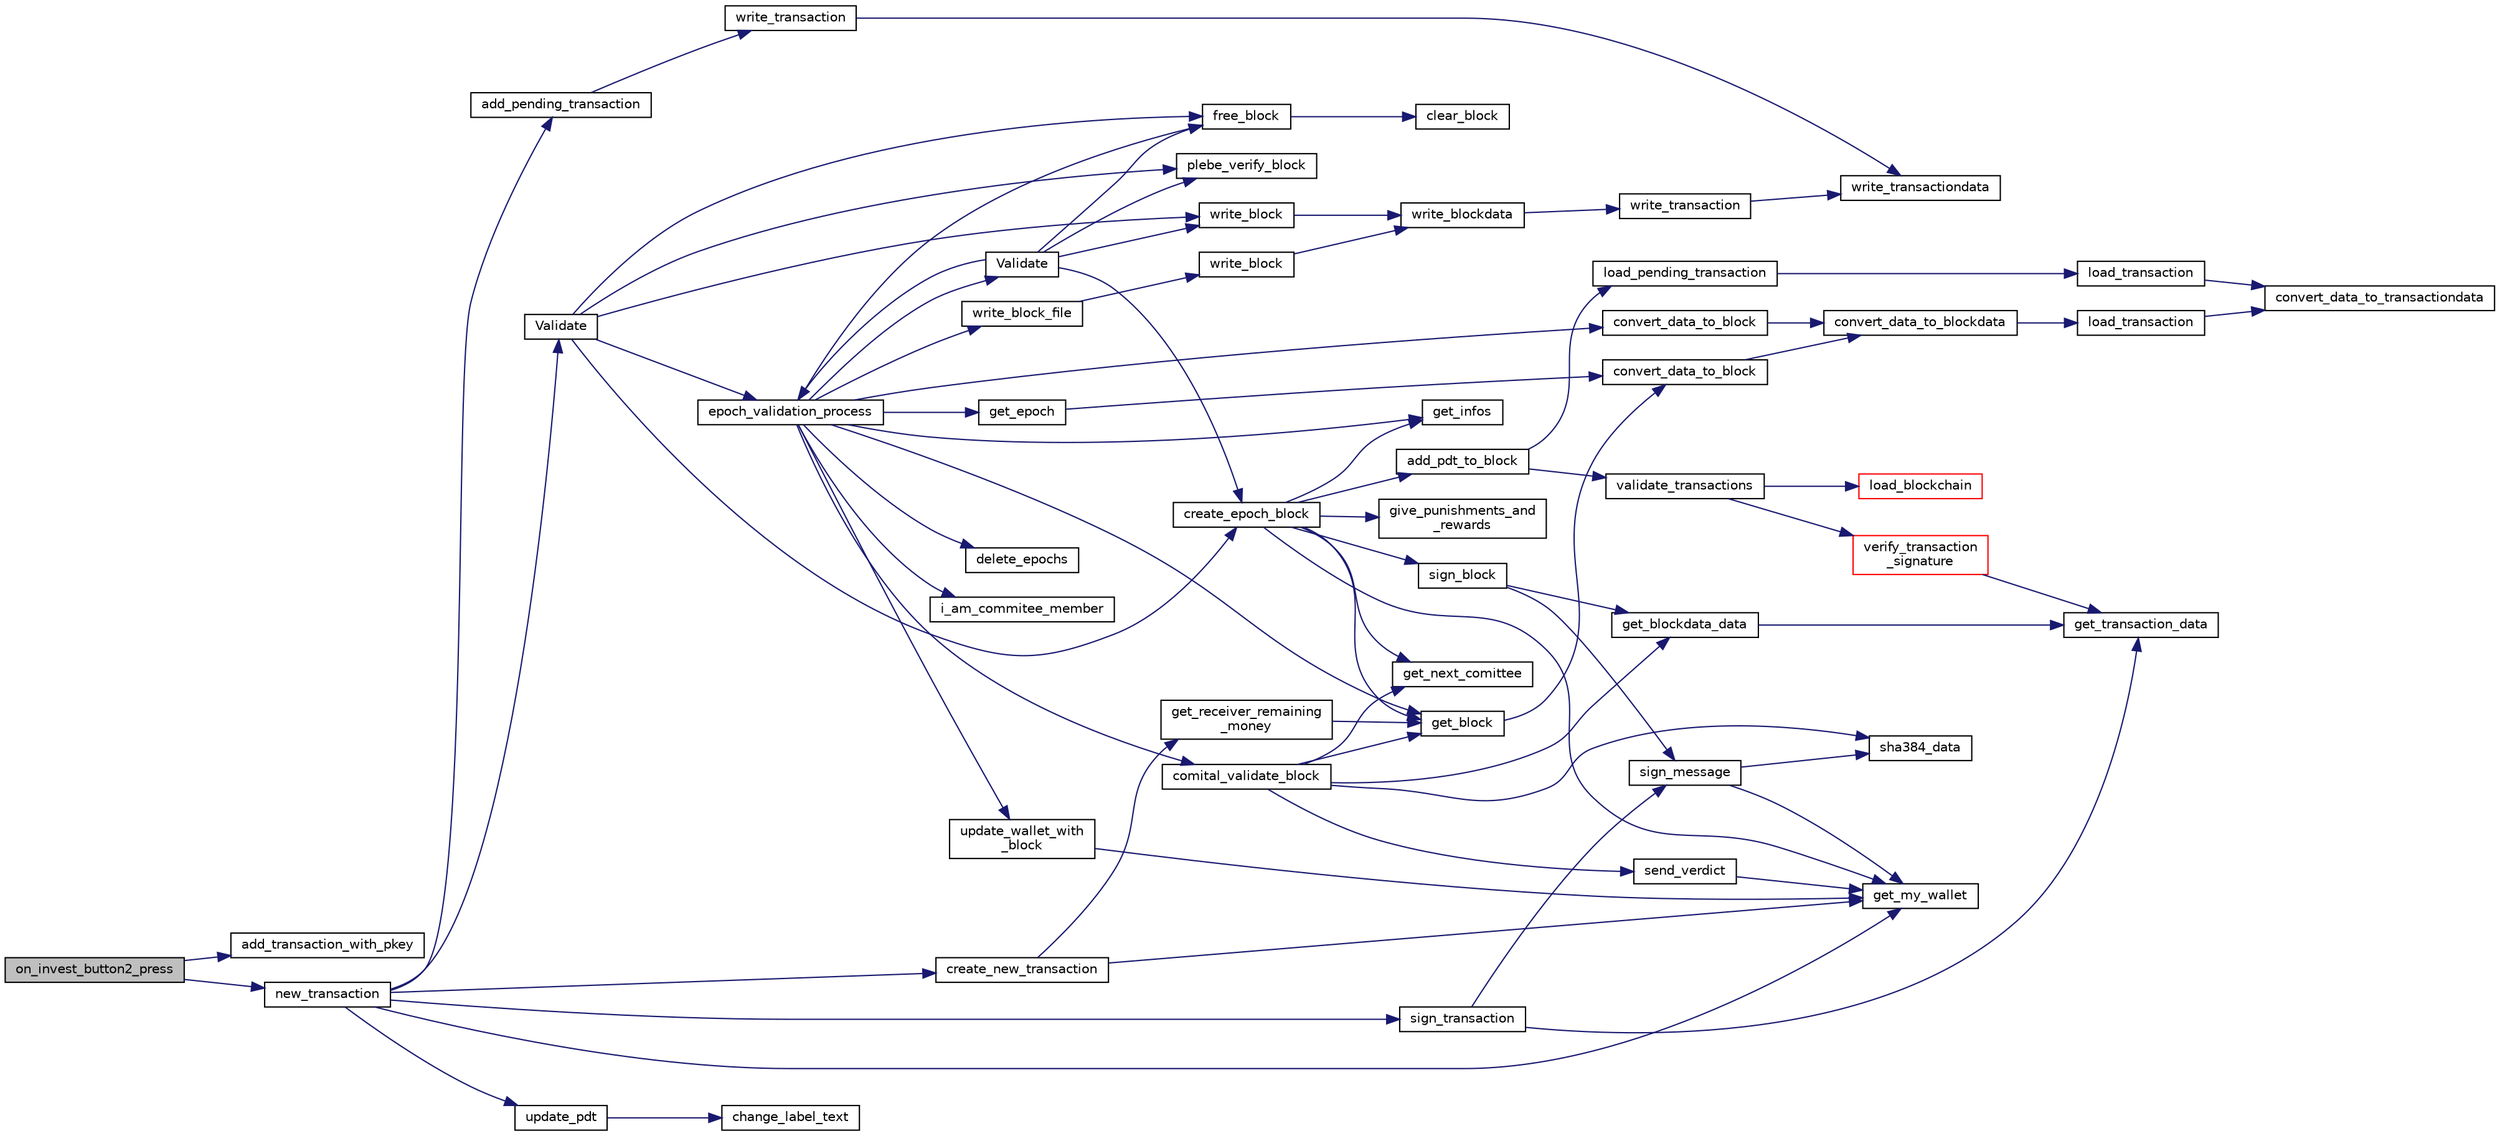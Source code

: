 digraph "on_invest_button2_press"
{
 // LATEX_PDF_SIZE
  edge [fontname="Helvetica",fontsize="10",labelfontname="Helvetica",labelfontsize="10"];
  node [fontname="Helvetica",fontsize="10",shape=record];
  rankdir="LR";
  Node1 [label="on_invest_button2_press",height=0.2,width=0.4,color="black", fillcolor="grey75", style="filled", fontcolor="black",tooltip=" "];
  Node1 -> Node2 [color="midnightblue",fontsize="10",style="solid",fontname="Helvetica"];
  Node2 [label="add_transaction_with_pkey",height=0.2,width=0.4,color="black", fillcolor="white", style="filled",URL="$ui_8c.html#adf3736e772d266218ca1c9c0e4b38ac3",tooltip=" "];
  Node1 -> Node3 [color="midnightblue",fontsize="10",style="solid",fontname="Helvetica"];
  Node3 [label="new_transaction",height=0.2,width=0.4,color="black", fillcolor="white", style="filled",URL="$client_8h.html#a597346567fc95cf305a94063df3e86c3",tooltip=" "];
  Node3 -> Node4 [color="midnightblue",fontsize="10",style="solid",fontname="Helvetica"];
  Node4 [label="add_pending_transaction",height=0.2,width=0.4,color="black", fillcolor="white", style="filled",URL="$transaction_8h.html#acb63cde8baf977cfe0c39644f1e36010",tooltip="Add a transaction to the pending transaction (pdt) directory."];
  Node4 -> Node5 [color="midnightblue",fontsize="10",style="solid",fontname="Helvetica"];
  Node5 [label="write_transaction",height=0.2,width=0.4,color="black", fillcolor="white", style="filled",URL="$transaction_8c.html#a5bff0131aa50faf1cd0236e0b44169eb",tooltip="Serialize a Transaction* structure."];
  Node5 -> Node6 [color="midnightblue",fontsize="10",style="solid",fontname="Helvetica"];
  Node6 [label="write_transactiondata",height=0.2,width=0.4,color="black", fillcolor="white", style="filled",URL="$transaction_8c.html#a0bd00440f3c97bf7dace6c4e26ea17be",tooltip="Serialize a TransactionData* structure."];
  Node3 -> Node7 [color="midnightblue",fontsize="10",style="solid",fontname="Helvetica"];
  Node7 [label="create_new_transaction",height=0.2,width=0.4,color="black", fillcolor="white", style="filled",URL="$transaction_8h.html#af274d54bdf6f74206feb6c06c2fb6505",tooltip="Create a new transaction."];
  Node7 -> Node8 [color="midnightblue",fontsize="10",style="solid",fontname="Helvetica"];
  Node8 [label="get_my_wallet",height=0.2,width=0.4,color="black", fillcolor="white", style="filled",URL="$wallet_8h.html#a993fb7ec0c86c7a2d8ff68363e9f5304",tooltip="Get my wallet object."];
  Node7 -> Node9 [color="midnightblue",fontsize="10",style="solid",fontname="Helvetica"];
  Node9 [label="get_receiver_remaining\l_money",height=0.2,width=0.4,color="black", fillcolor="white", style="filled",URL="$blockchain__header_8h.html#a535ef7a9f8d2749d92cf31c98c6ac293",tooltip="Get the receiver remaining money."];
  Node9 -> Node10 [color="midnightblue",fontsize="10",style="solid",fontname="Helvetica"];
  Node10 [label="get_block",height=0.2,width=0.4,color="black", fillcolor="white", style="filled",URL="$block_8h.html#a32140266e4b385f64860944a5edd0153",tooltip="Get a block object."];
  Node10 -> Node11 [color="midnightblue",fontsize="10",style="solid",fontname="Helvetica"];
  Node11 [label="convert_data_to_block",height=0.2,width=0.4,color="black", fillcolor="white", style="filled",URL="$block_8c.html#ada1355f8610cc450d7c8f662dc6a7aef",tooltip="Convert serialized data to Block*."];
  Node11 -> Node12 [color="midnightblue",fontsize="10",style="solid",fontname="Helvetica"];
  Node12 [label="convert_data_to_blockdata",height=0.2,width=0.4,color="black", fillcolor="white", style="filled",URL="$block_8c.html#afcda50ce8deb3b381aeb5b88689f919f",tooltip=" "];
  Node12 -> Node13 [color="midnightblue",fontsize="10",style="solid",fontname="Helvetica"];
  Node13 [label="load_transaction",height=0.2,width=0.4,color="black", fillcolor="white", style="filled",URL="$transaction_8h.html#a4f4e33641ff7466e848182ce420827b6",tooltip="Load a serialized Transaction* structure."];
  Node13 -> Node14 [color="midnightblue",fontsize="10",style="solid",fontname="Helvetica"];
  Node14 [label="convert_data_to_transactiondata",height=0.2,width=0.4,color="black", fillcolor="white", style="filled",URL="$transaction_8c.html#a8649ee7d98b5b34c64efa31e274f2534",tooltip="Convert serialized TransactionData* to TransactionData*."];
  Node3 -> Node8 [color="midnightblue",fontsize="10",style="solid",fontname="Helvetica"];
  Node3 -> Node15 [color="midnightblue",fontsize="10",style="solid",fontname="Helvetica"];
  Node15 [label="sign_transaction",height=0.2,width=0.4,color="black", fillcolor="white", style="filled",URL="$signature_8h.html#afc30cc798edd88f7749c81431cc12684",tooltip="Signs a transaction with my private key."];
  Node15 -> Node16 [color="midnightblue",fontsize="10",style="solid",fontname="Helvetica"];
  Node16 [label="get_transaction_data",height=0.2,width=0.4,color="black", fillcolor="white", style="filled",URL="$transaction_8h.html#a16588449d977a2d5052be7b3639768a8",tooltip="Get the transaction data object."];
  Node15 -> Node17 [color="midnightblue",fontsize="10",style="solid",fontname="Helvetica"];
  Node17 [label="sign_message",height=0.2,width=0.4,color="black", fillcolor="white", style="filled",URL="$signature_8c.html#ae19c745c1be8c5d67048188ede9a779d",tooltip="buffer <- encrypt(SHA284(msg,len_data),wallet_priv_key)"];
  Node17 -> Node8 [color="midnightblue",fontsize="10",style="solid",fontname="Helvetica"];
  Node17 -> Node18 [color="midnightblue",fontsize="10",style="solid",fontname="Helvetica"];
  Node18 [label="sha384_data",height=0.2,width=0.4,color="black", fillcolor="white", style="filled",URL="$hash_8h.html#a67d06acefe39c395887f87d76bed5ba3",tooltip="Apply the SHA384 algorithm on a 'data' of size 'len_data'."];
  Node3 -> Node19 [color="midnightblue",fontsize="10",style="solid",fontname="Helvetica"];
  Node19 [label="update_pdt",height=0.2,width=0.4,color="black", fillcolor="white", style="filled",URL="$atrier_8c.html#a35c808540bae041c9d4f83012c639426",tooltip=" "];
  Node19 -> Node20 [color="midnightblue",fontsize="10",style="solid",fontname="Helvetica"];
  Node20 [label="change_label_text",height=0.2,width=0.4,color="black", fillcolor="white", style="filled",URL="$labels_8h.html#ae4c608b5626430bac55322e32309bf8f",tooltip=" "];
  Node3 -> Node21 [color="midnightblue",fontsize="10",style="solid",fontname="Helvetica"];
  Node21 [label="Validate",height=0.2,width=0.4,color="black", fillcolor="white", style="filled",URL="$atrier_8c.html#a6a17e4539f5b0c67dbd36bae0c2c0c8a",tooltip=" "];
  Node21 -> Node22 [color="midnightblue",fontsize="10",style="solid",fontname="Helvetica"];
  Node22 [label="create_epoch_block",height=0.2,width=0.4,color="black", fillcolor="white", style="filled",URL="$epoch__man_8h.html#aeb0145b06d8c782e8536992cc1def819",tooltip="Create a block object with the previous block hash & votes."];
  Node22 -> Node23 [color="midnightblue",fontsize="10",style="solid",fontname="Helvetica"];
  Node23 [label="add_pdt_to_block",height=0.2,width=0.4,color="black", fillcolor="white", style="filled",URL="$epoch__man_8c.html#a20031a15e7ca013e4b21f6c4e5aff508",tooltip=" "];
  Node23 -> Node24 [color="midnightblue",fontsize="10",style="solid",fontname="Helvetica"];
  Node24 [label="load_pending_transaction",height=0.2,width=0.4,color="black", fillcolor="white", style="filled",URL="$transaction_8h.html#a8b26b26139793db7c1860ff96091ca77",tooltip="Load a transaction in the pending transaction (pdt) directory."];
  Node24 -> Node25 [color="midnightblue",fontsize="10",style="solid",fontname="Helvetica"];
  Node25 [label="load_transaction",height=0.2,width=0.4,color="black", fillcolor="white", style="filled",URL="$transaction_8c.html#a4f4e33641ff7466e848182ce420827b6",tooltip="Load a serialized Transaction* structure."];
  Node25 -> Node14 [color="midnightblue",fontsize="10",style="solid",fontname="Helvetica"];
  Node23 -> Node26 [color="midnightblue",fontsize="10",style="solid",fontname="Helvetica"];
  Node26 [label="validate_transactions",height=0.2,width=0.4,color="black", fillcolor="white", style="filled",URL="$validation__engine_8h.html#a9134934f42952ee3fd7a73aea892858c",tooltip="Validate some transactions."];
  Node26 -> Node27 [color="midnightblue",fontsize="10",style="solid",fontname="Helvetica"];
  Node27 [label="load_blockchain",height=0.2,width=0.4,color="red", fillcolor="white", style="filled",URL="$block_8h.html#a7acee00b67ed21663a5b05242acc822d",tooltip="Loads a blockchain object with a padding of 'nb_chunk'."];
  Node26 -> Node34 [color="midnightblue",fontsize="10",style="solid",fontname="Helvetica"];
  Node34 [label="verify_transaction\l_signature",height=0.2,width=0.4,color="red", fillcolor="white", style="filled",URL="$signature_8h.html#a1f30e39552bd587069303929aecbb155",tooltip="Verifies if a transaction signature is valid."];
  Node34 -> Node16 [color="midnightblue",fontsize="10",style="solid",fontname="Helvetica"];
  Node22 -> Node10 [color="midnightblue",fontsize="10",style="solid",fontname="Helvetica"];
  Node22 -> Node32 [color="midnightblue",fontsize="10",style="solid",fontname="Helvetica"];
  Node32 [label="get_infos",height=0.2,width=0.4,color="black", fillcolor="white", style="filled",URL="$client_8h.html#a480459f3451fa57a66df548ca0b408e3",tooltip=" "];
  Node22 -> Node8 [color="midnightblue",fontsize="10",style="solid",fontname="Helvetica"];
  Node22 -> Node36 [color="midnightblue",fontsize="10",style="solid",fontname="Helvetica"];
  Node36 [label="get_next_comittee",height=0.2,width=0.4,color="black", fillcolor="white", style="filled",URL="$validators_8h.html#a2f0e12279812a9f0842827e00fb8d668",tooltip="Get the a comittee RSA public keys on a specific epoch."];
  Node22 -> Node37 [color="midnightblue",fontsize="10",style="solid",fontname="Helvetica"];
  Node37 [label="give_punishments_and\l_rewards",height=0.2,width=0.4,color="black", fillcolor="white", style="filled",URL="$epoch__man_8c.html#ac6bdf21a7a1ab2b06e3b5b8b8c6c5a37",tooltip="Add punishmnent and reward transactions to validators of the 'prev_block' into 'current_block'."];
  Node22 -> Node38 [color="midnightblue",fontsize="10",style="solid",fontname="Helvetica"];
  Node38 [label="sign_block",height=0.2,width=0.4,color="black", fillcolor="white", style="filled",URL="$signature_8h.html#a5fc24af7af2e6c9cd4de2efcbd26ffb9",tooltip="Signs a block with my private key."];
  Node38 -> Node39 [color="midnightblue",fontsize="10",style="solid",fontname="Helvetica"];
  Node39 [label="get_blockdata_data",height=0.2,width=0.4,color="black", fillcolor="white", style="filled",URL="$block_8h.html#af656af2c0f2bf2ea38d4fba26b50f5d6",tooltip="Get the blockdata data object."];
  Node39 -> Node16 [color="midnightblue",fontsize="10",style="solid",fontname="Helvetica"];
  Node38 -> Node17 [color="midnightblue",fontsize="10",style="solid",fontname="Helvetica"];
  Node21 -> Node40 [color="midnightblue",fontsize="10",style="solid",fontname="Helvetica"];
  Node40 [label="epoch_validation_process",height=0.2,width=0.4,color="black", fillcolor="white", style="filled",URL="$get__data_8h.html#aa5eb9e1d62d1366fdebe19a5819d1bde",tooltip="Epoch validation protocol."];
  Node40 -> Node41 [color="midnightblue",fontsize="10",style="solid",fontname="Helvetica"];
  Node41 [label="comital_validate_block",height=0.2,width=0.4,color="black", fillcolor="white", style="filled",URL="$validation__engine_8h.html#a8a7c063b5d2f1c5e3e0527a5b133e6a2",tooltip="For the comital, check block validity."];
  Node41 -> Node10 [color="midnightblue",fontsize="10",style="solid",fontname="Helvetica"];
  Node41 -> Node39 [color="midnightblue",fontsize="10",style="solid",fontname="Helvetica"];
  Node41 -> Node36 [color="midnightblue",fontsize="10",style="solid",fontname="Helvetica"];
  Node41 -> Node42 [color="midnightblue",fontsize="10",style="solid",fontname="Helvetica"];
  Node42 [label="send_verdict",height=0.2,width=0.4,color="black", fillcolor="white", style="filled",URL="$validation__engine_8c.html#a93a0b87cba2b7b614c178e5d9519c6ae",tooltip="Broadcast a verdict about a block validity to the network."];
  Node42 -> Node8 [color="midnightblue",fontsize="10",style="solid",fontname="Helvetica"];
  Node41 -> Node18 [color="midnightblue",fontsize="10",style="solid",fontname="Helvetica"];
  Node40 -> Node43 [color="midnightblue",fontsize="10",style="solid",fontname="Helvetica"];
  Node43 [label="convert_data_to_block",height=0.2,width=0.4,color="black", fillcolor="white", style="filled",URL="$block_8h.html#ada1355f8610cc450d7c8f662dc6a7aef",tooltip="Convert serialized data to Block*."];
  Node43 -> Node12 [color="midnightblue",fontsize="10",style="solid",fontname="Helvetica"];
  Node40 -> Node44 [color="midnightblue",fontsize="10",style="solid",fontname="Helvetica"];
  Node44 [label="delete_epochs",height=0.2,width=0.4,color="black", fillcolor="white", style="filled",URL="$block_8h.html#a26d68c21f6e7bedeb73586554f4a9526",tooltip="Delete specific epoches (draft blocks)"];
  Node40 -> Node45 [color="midnightblue",fontsize="10",style="solid",fontname="Helvetica"];
  Node45 [label="free_block",height=0.2,width=0.4,color="black", fillcolor="white", style="filled",URL="$block_8h.html#a3eb417f7cce88e8ec69d6974cd25e49f",tooltip="Free a block structure."];
  Node45 -> Node29 [color="midnightblue",fontsize="10",style="solid",fontname="Helvetica"];
  Node29 [label="clear_block",height=0.2,width=0.4,color="black", fillcolor="white", style="filled",URL="$block_8c.html#a3beaf10afd57aec50225774ba2a21680",tooltip="Free block data, without deleting it structure."];
  Node40 -> Node10 [color="midnightblue",fontsize="10",style="solid",fontname="Helvetica"];
  Node40 -> Node46 [color="midnightblue",fontsize="10",style="solid",fontname="Helvetica"];
  Node46 [label="get_epoch",height=0.2,width=0.4,color="black", fillcolor="white", style="filled",URL="$block_8h.html#ae323b374e9ca8c490d4f0b8ff04df0ba",tooltip="Get the epoch object."];
  Node46 -> Node11 [color="midnightblue",fontsize="10",style="solid",fontname="Helvetica"];
  Node40 -> Node32 [color="midnightblue",fontsize="10",style="solid",fontname="Helvetica"];
  Node40 -> Node47 [color="midnightblue",fontsize="10",style="solid",fontname="Helvetica"];
  Node47 [label="i_am_commitee_member",height=0.2,width=0.4,color="black", fillcolor="white", style="filled",URL="$validators_8h.html#a45a8d2bd3e658918109e66d96c9055c4",tooltip="Check if the current user is a member of the next comitee."];
  Node40 -> Node48 [color="midnightblue",fontsize="10",style="solid",fontname="Helvetica"];
  Node48 [label="update_wallet_with\l_block",height=0.2,width=0.4,color="black", fillcolor="white", style="filled",URL="$block_8h.html#aa460be06109601a5626d1acb251e1602",tooltip="Update the Wallet* structure with the transactions in a block."];
  Node48 -> Node8 [color="midnightblue",fontsize="10",style="solid",fontname="Helvetica"];
  Node40 -> Node49 [color="midnightblue",fontsize="10",style="solid",fontname="Helvetica"];
  Node49 [label="Validate",height=0.2,width=0.4,color="black", fillcolor="white", style="filled",URL="$client_8h.html#a6a17e4539f5b0c67dbd36bae0c2c0c8a",tooltip=" "];
  Node49 -> Node22 [color="midnightblue",fontsize="10",style="solid",fontname="Helvetica"];
  Node49 -> Node40 [color="midnightblue",fontsize="10",style="solid",fontname="Helvetica"];
  Node49 -> Node45 [color="midnightblue",fontsize="10",style="solid",fontname="Helvetica"];
  Node49 -> Node50 [color="midnightblue",fontsize="10",style="solid",fontname="Helvetica"];
  Node50 [label="plebe_verify_block",height=0.2,width=0.4,color="black", fillcolor="white", style="filled",URL="$validation__engine_8h.html#aa566a0b7eb319d2489b8ac68c6e76824",tooltip="For the plèbe, check block validity."];
  Node49 -> Node51 [color="midnightblue",fontsize="10",style="solid",fontname="Helvetica"];
  Node51 [label="write_block",height=0.2,width=0.4,color="black", fillcolor="white", style="filled",URL="$block_8h.html#a58b3466ce733938859f0651b2a756e95",tooltip="Writes a block in a file."];
  Node51 -> Node52 [color="midnightblue",fontsize="10",style="solid",fontname="Helvetica"];
  Node52 [label="write_blockdata",height=0.2,width=0.4,color="black", fillcolor="white", style="filled",URL="$block_8c.html#a0e5ff1f119568fb8566981cf7da11d7f",tooltip="Writes blockdata in a file."];
  Node52 -> Node53 [color="midnightblue",fontsize="10",style="solid",fontname="Helvetica"];
  Node53 [label="write_transaction",height=0.2,width=0.4,color="black", fillcolor="white", style="filled",URL="$transaction_8h.html#a5bff0131aa50faf1cd0236e0b44169eb",tooltip="Serialize a Transaction* structure."];
  Node53 -> Node6 [color="midnightblue",fontsize="10",style="solid",fontname="Helvetica"];
  Node40 -> Node54 [color="midnightblue",fontsize="10",style="solid",fontname="Helvetica"];
  Node54 [label="write_block_file",height=0.2,width=0.4,color="black", fillcolor="white", style="filled",URL="$block_8h.html#a31943025b7c5be568f87a90fcdcaf8c2",tooltip="Writes a block struct in a file."];
  Node54 -> Node55 [color="midnightblue",fontsize="10",style="solid",fontname="Helvetica"];
  Node55 [label="write_block",height=0.2,width=0.4,color="black", fillcolor="white", style="filled",URL="$block_8c.html#a58b3466ce733938859f0651b2a756e95",tooltip="Writes a block in a file."];
  Node55 -> Node52 [color="midnightblue",fontsize="10",style="solid",fontname="Helvetica"];
  Node21 -> Node45 [color="midnightblue",fontsize="10",style="solid",fontname="Helvetica"];
  Node21 -> Node50 [color="midnightblue",fontsize="10",style="solid",fontname="Helvetica"];
  Node21 -> Node51 [color="midnightblue",fontsize="10",style="solid",fontname="Helvetica"];
}

